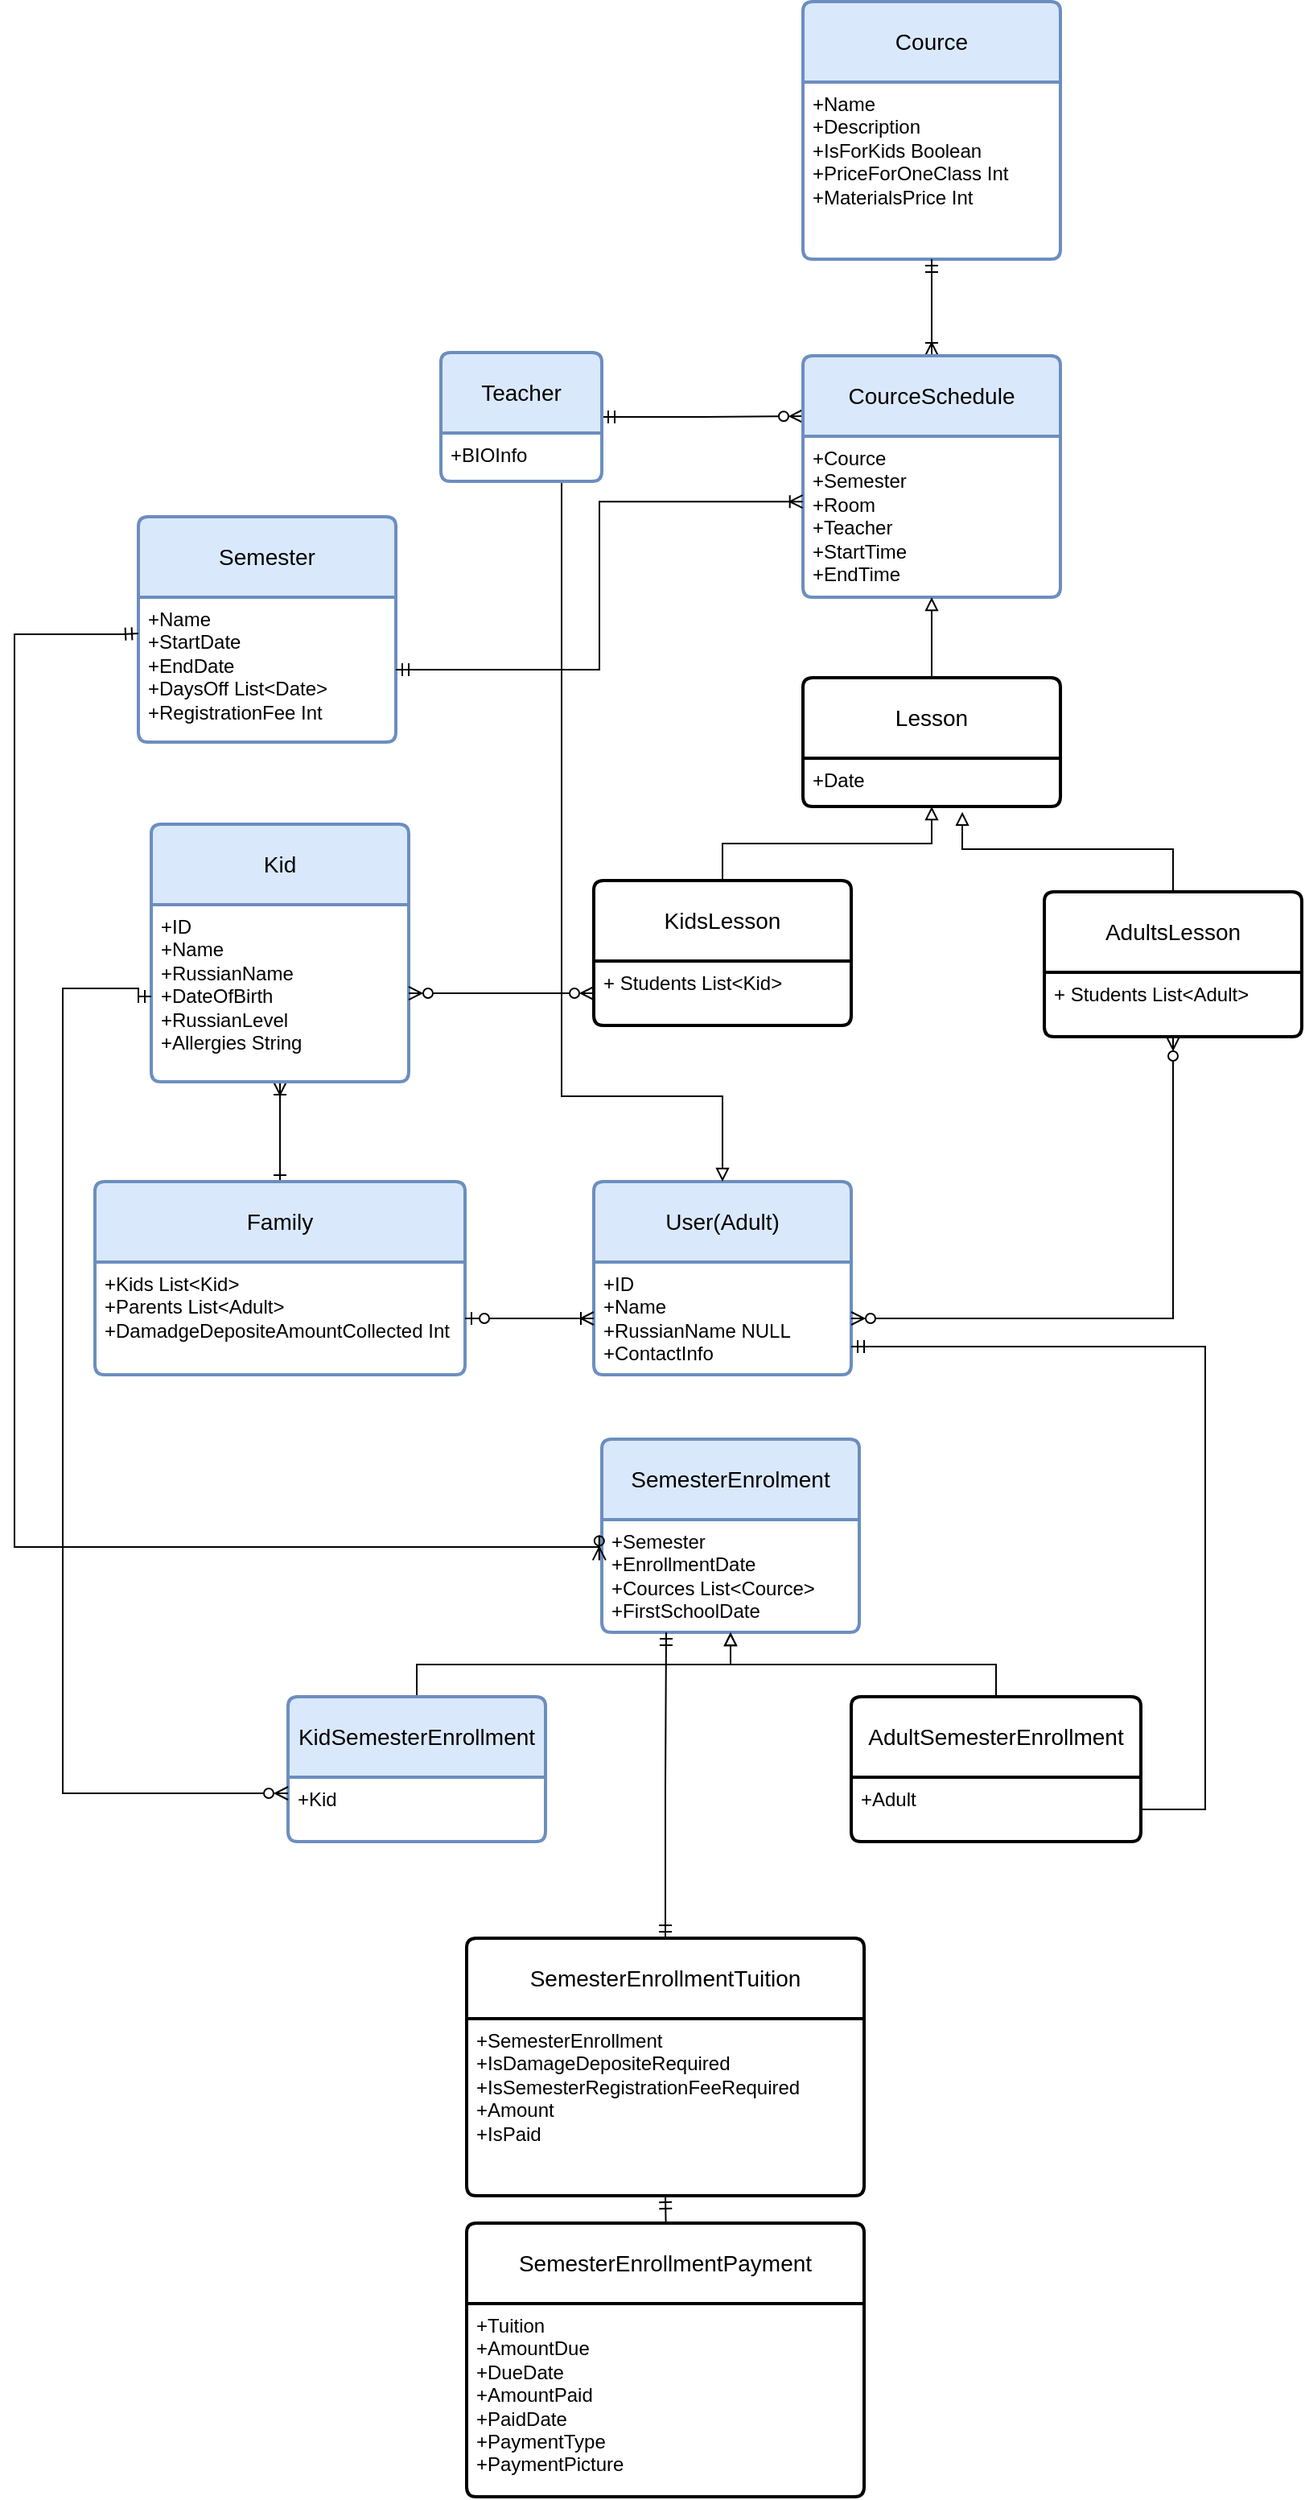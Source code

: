 <mxfile version="21.4.0" type="github">
  <diagram id="R2lEEEUBdFMjLlhIrx00" name="Page-1">
    <mxGraphModel dx="2586" dy="1429" grid="1" gridSize="10" guides="1" tooltips="1" connect="1" arrows="1" fold="1" page="1" pageScale="1" pageWidth="850" pageHeight="1100" math="0" shadow="0" extFonts="Permanent Marker^https://fonts.googleapis.com/css?family=Permanent+Marker">
      <root>
        <mxCell id="0" />
        <mxCell id="1" parent="0" />
        <mxCell id="vtOAAltAW5NXbzfte6_x-1" value="User(Adult)" style="swimlane;childLayout=stackLayout;horizontal=1;startSize=50;horizontalStack=0;rounded=1;fontSize=14;fontStyle=0;strokeWidth=2;resizeParent=0;resizeLast=1;shadow=0;dashed=0;align=center;arcSize=4;whiteSpace=wrap;html=1;fillColor=#dae8fc;strokeColor=#6c8ebf;" parent="1" vertex="1">
          <mxGeometry x="373" y="773" width="160" height="120" as="geometry" />
        </mxCell>
        <mxCell id="vtOAAltAW5NXbzfte6_x-2" value="+ID&lt;br&gt;+Name&lt;br&gt;+RussianName NULL&lt;br&gt;+ContactInfo" style="align=left;strokeColor=none;fillColor=none;spacingLeft=4;fontSize=12;verticalAlign=top;resizable=0;rotatable=0;part=1;html=1;" parent="vtOAAltAW5NXbzfte6_x-1" vertex="1">
          <mxGeometry y="50" width="160" height="70" as="geometry" />
        </mxCell>
        <mxCell id="vtOAAltAW5NXbzfte6_x-26" style="edgeStyle=orthogonalEdgeStyle;rounded=0;orthogonalLoop=1;jettySize=auto;html=1;entryX=0.5;entryY=0;entryDx=0;entryDy=0;endArrow=block;endFill=0;" parent="1" source="vtOAAltAW5NXbzfte6_x-3" target="vtOAAltAW5NXbzfte6_x-1" edge="1">
          <mxGeometry relative="1" as="geometry">
            <Array as="points">
              <mxPoint x="353" y="720" />
              <mxPoint x="453" y="720" />
            </Array>
          </mxGeometry>
        </mxCell>
        <mxCell id="vtOAAltAW5NXbzfte6_x-49" style="edgeStyle=orthogonalEdgeStyle;rounded=0;orthogonalLoop=1;jettySize=auto;html=1;entryX=0;entryY=0.25;entryDx=0;entryDy=0;endArrow=ERzeroToMany;endFill=0;startArrow=ERmandOne;startFill=0;" parent="1" source="vtOAAltAW5NXbzfte6_x-3" target="vtOAAltAW5NXbzfte6_x-18" edge="1">
          <mxGeometry relative="1" as="geometry" />
        </mxCell>
        <mxCell id="vtOAAltAW5NXbzfte6_x-3" value="Teacher" style="swimlane;childLayout=stackLayout;horizontal=1;startSize=50;horizontalStack=0;rounded=1;fontSize=14;fontStyle=0;strokeWidth=2;resizeParent=0;resizeLast=1;shadow=0;dashed=0;align=center;arcSize=4;whiteSpace=wrap;html=1;fillColor=#dae8fc;strokeColor=#6c8ebf;" parent="1" vertex="1">
          <mxGeometry x="278" y="258" width="100" height="80" as="geometry" />
        </mxCell>
        <mxCell id="vtOAAltAW5NXbzfte6_x-4" value="+BIOInfo" style="align=left;strokeColor=none;fillColor=none;spacingLeft=4;fontSize=12;verticalAlign=top;resizable=0;rotatable=0;part=1;html=1;" parent="vtOAAltAW5NXbzfte6_x-3" vertex="1">
          <mxGeometry y="50" width="100" height="30" as="geometry" />
        </mxCell>
        <mxCell id="vtOAAltAW5NXbzfte6_x-29" style="edgeStyle=orthogonalEdgeStyle;rounded=0;orthogonalLoop=1;jettySize=auto;html=1;entryX=0.5;entryY=0;entryDx=0;entryDy=0;endArrow=ERone;endFill=0;startArrow=ERoneToMany;startFill=0;" parent="1" source="vtOAAltAW5NXbzfte6_x-8" target="vtOAAltAW5NXbzfte6_x-24" edge="1">
          <mxGeometry relative="1" as="geometry" />
        </mxCell>
        <mxCell id="vtOAAltAW5NXbzfte6_x-8" value="Kid" style="swimlane;childLayout=stackLayout;horizontal=1;startSize=50;horizontalStack=0;rounded=1;fontSize=14;fontStyle=0;strokeWidth=2;resizeParent=0;resizeLast=1;shadow=0;dashed=0;align=center;arcSize=4;whiteSpace=wrap;html=1;fillColor=#dae8fc;strokeColor=#6c8ebf;" parent="1" vertex="1">
          <mxGeometry x="98" y="551" width="160" height="160" as="geometry" />
        </mxCell>
        <mxCell id="vtOAAltAW5NXbzfte6_x-9" value="+ID&lt;br&gt;+Name&lt;br&gt;+RussianName&lt;br&gt;+DateOfBirth&lt;br&gt;+RussianLevel&lt;br&gt;+Allergies String" style="align=left;strokeColor=none;fillColor=none;spacingLeft=4;fontSize=12;verticalAlign=top;resizable=0;rotatable=0;part=1;html=1;" parent="vtOAAltAW5NXbzfte6_x-8" vertex="1">
          <mxGeometry y="50" width="160" height="110" as="geometry" />
        </mxCell>
        <mxCell id="vtOAAltAW5NXbzfte6_x-14" value="Semester" style="swimlane;childLayout=stackLayout;horizontal=1;startSize=50;horizontalStack=0;rounded=1;fontSize=14;fontStyle=0;strokeWidth=2;resizeParent=0;resizeLast=1;shadow=0;dashed=0;align=center;arcSize=4;whiteSpace=wrap;html=1;fillColor=#dae8fc;strokeColor=#6c8ebf;" parent="1" vertex="1">
          <mxGeometry x="90" y="360" width="160" height="140" as="geometry" />
        </mxCell>
        <mxCell id="vtOAAltAW5NXbzfte6_x-15" value="+Name&lt;br&gt;+StartDate&lt;br&gt;+EndDate&lt;br&gt;+DaysOff List&amp;lt;Date&amp;gt;&lt;br&gt;+RegistrationFee Int" style="align=left;strokeColor=none;fillColor=none;spacingLeft=4;fontSize=12;verticalAlign=top;resizable=0;rotatable=0;part=1;html=1;" parent="vtOAAltAW5NXbzfte6_x-14" vertex="1">
          <mxGeometry y="50" width="160" height="90" as="geometry" />
        </mxCell>
        <mxCell id="vtOAAltAW5NXbzfte6_x-16" value="Cource" style="swimlane;childLayout=stackLayout;horizontal=1;startSize=50;horizontalStack=0;rounded=1;fontSize=14;fontStyle=0;strokeWidth=2;resizeParent=0;resizeLast=1;shadow=0;dashed=0;align=center;arcSize=4;whiteSpace=wrap;html=1;fillColor=#dae8fc;strokeColor=#6c8ebf;" parent="1" vertex="1">
          <mxGeometry x="503" y="40" width="160" height="160" as="geometry" />
        </mxCell>
        <mxCell id="vtOAAltAW5NXbzfte6_x-17" value="+Name&lt;br&gt;+Description&lt;br&gt;+IsForKids Boolean&lt;br&gt;+PriceForOneClass Int&lt;br&gt;+MaterialsPrice Int" style="align=left;strokeColor=none;fillColor=none;spacingLeft=4;fontSize=12;verticalAlign=top;resizable=0;rotatable=0;part=1;html=1;" parent="vtOAAltAW5NXbzfte6_x-16" vertex="1">
          <mxGeometry y="50" width="160" height="110" as="geometry" />
        </mxCell>
        <mxCell id="vtOAAltAW5NXbzfte6_x-32" style="edgeStyle=orthogonalEdgeStyle;rounded=0;orthogonalLoop=1;jettySize=auto;html=1;entryX=0.5;entryY=1;entryDx=0;entryDy=0;startArrow=ERoneToMany;startFill=0;endArrow=ERmandOne;endFill=0;" parent="1" source="vtOAAltAW5NXbzfte6_x-18" target="vtOAAltAW5NXbzfte6_x-17" edge="1">
          <mxGeometry relative="1" as="geometry" />
        </mxCell>
        <mxCell id="vtOAAltAW5NXbzfte6_x-18" value="CourceSchedule" style="swimlane;childLayout=stackLayout;horizontal=1;startSize=50;horizontalStack=0;rounded=1;fontSize=14;fontStyle=0;strokeWidth=2;resizeParent=0;resizeLast=1;shadow=0;dashed=0;align=center;arcSize=4;whiteSpace=wrap;html=1;fillColor=#dae8fc;strokeColor=#6c8ebf;" parent="1" vertex="1">
          <mxGeometry x="503" y="260" width="160" height="150" as="geometry" />
        </mxCell>
        <mxCell id="vtOAAltAW5NXbzfte6_x-19" value="+Cource&lt;br&gt;+Semester&lt;br&gt;+Room&lt;br&gt;+Teacher&lt;br&gt;+StartTime&lt;br&gt;+EndTime" style="align=left;strokeColor=none;fillColor=none;spacingLeft=4;fontSize=12;verticalAlign=top;resizable=0;rotatable=0;part=1;html=1;" parent="vtOAAltAW5NXbzfte6_x-18" vertex="1">
          <mxGeometry y="50" width="160" height="100" as="geometry" />
        </mxCell>
        <mxCell id="6zVWvUbb3OqfT_cq9SfG-3" style="edgeStyle=orthogonalEdgeStyle;rounded=0;orthogonalLoop=1;jettySize=auto;html=1;entryX=0.5;entryY=1;entryDx=0;entryDy=0;endArrow=block;endFill=0;" edge="1" parent="1" source="vtOAAltAW5NXbzfte6_x-20" target="6zVWvUbb3OqfT_cq9SfG-2">
          <mxGeometry relative="1" as="geometry" />
        </mxCell>
        <mxCell id="vtOAAltAW5NXbzfte6_x-20" value="KidsLesson" style="swimlane;childLayout=stackLayout;horizontal=1;startSize=50;horizontalStack=0;rounded=1;fontSize=14;fontStyle=0;strokeWidth=2;resizeParent=0;resizeLast=1;shadow=0;dashed=0;align=center;arcSize=4;whiteSpace=wrap;html=1;" parent="1" vertex="1">
          <mxGeometry x="373" y="586" width="160" height="90" as="geometry" />
        </mxCell>
        <mxCell id="vtOAAltAW5NXbzfte6_x-21" value="+ Students List&amp;lt;Kid&amp;gt;" style="align=left;strokeColor=none;fillColor=none;spacingLeft=4;fontSize=12;verticalAlign=top;resizable=0;rotatable=0;part=1;html=1;" parent="vtOAAltAW5NXbzfte6_x-20" vertex="1">
          <mxGeometry y="50" width="160" height="40" as="geometry" />
        </mxCell>
        <mxCell id="6zVWvUbb3OqfT_cq9SfG-4" style="edgeStyle=orthogonalEdgeStyle;rounded=0;orthogonalLoop=1;jettySize=auto;html=1;entryX=0.619;entryY=1.113;entryDx=0;entryDy=0;entryPerimeter=0;endArrow=block;endFill=0;" edge="1" parent="1" source="vtOAAltAW5NXbzfte6_x-22" target="6zVWvUbb3OqfT_cq9SfG-2">
          <mxGeometry relative="1" as="geometry" />
        </mxCell>
        <mxCell id="vtOAAltAW5NXbzfte6_x-22" value="AdultsLesson" style="swimlane;childLayout=stackLayout;horizontal=1;startSize=50;horizontalStack=0;rounded=1;fontSize=14;fontStyle=0;strokeWidth=2;resizeParent=0;resizeLast=1;shadow=0;dashed=0;align=center;arcSize=4;whiteSpace=wrap;html=1;" parent="1" vertex="1">
          <mxGeometry x="653" y="593" width="160" height="90" as="geometry" />
        </mxCell>
        <mxCell id="vtOAAltAW5NXbzfte6_x-23" value="+ Students List&amp;lt;Adult&amp;gt;" style="align=left;strokeColor=none;fillColor=none;spacingLeft=4;fontSize=12;verticalAlign=top;resizable=0;rotatable=0;part=1;html=1;" parent="vtOAAltAW5NXbzfte6_x-22" vertex="1">
          <mxGeometry y="50" width="160" height="40" as="geometry" />
        </mxCell>
        <mxCell id="vtOAAltAW5NXbzfte6_x-24" value="Family" style="swimlane;childLayout=stackLayout;horizontal=1;startSize=50;horizontalStack=0;rounded=1;fontSize=14;fontStyle=0;strokeWidth=2;resizeParent=0;resizeLast=1;shadow=0;dashed=0;align=center;arcSize=4;whiteSpace=wrap;html=1;fillColor=#dae8fc;strokeColor=#6c8ebf;" parent="1" vertex="1">
          <mxGeometry x="63" y="773" width="230" height="120" as="geometry" />
        </mxCell>
        <mxCell id="vtOAAltAW5NXbzfte6_x-25" value="+Kids List&amp;lt;Kid&amp;gt;&lt;br&gt;+Parents List&amp;lt;Adult&amp;gt;&lt;br&gt;+DamadgeDepositeAmountCollected Int" style="align=left;strokeColor=none;fillColor=none;spacingLeft=4;fontSize=12;verticalAlign=top;resizable=0;rotatable=0;part=1;html=1;" parent="vtOAAltAW5NXbzfte6_x-24" vertex="1">
          <mxGeometry y="50" width="230" height="70" as="geometry" />
        </mxCell>
        <mxCell id="vtOAAltAW5NXbzfte6_x-28" style="edgeStyle=orthogonalEdgeStyle;rounded=0;orthogonalLoop=1;jettySize=auto;html=1;entryX=1;entryY=0.5;entryDx=0;entryDy=0;endArrow=ERzeroToOne;endFill=0;startArrow=ERoneToMany;startFill=0;" parent="1" source="vtOAAltAW5NXbzfte6_x-2" target="vtOAAltAW5NXbzfte6_x-25" edge="1">
          <mxGeometry relative="1" as="geometry" />
        </mxCell>
        <mxCell id="vtOAAltAW5NXbzfte6_x-34" style="edgeStyle=orthogonalEdgeStyle;rounded=0;orthogonalLoop=1;jettySize=auto;html=1;entryX=0;entryY=0.5;entryDx=0;entryDy=0;endArrow=ERzeroToMany;endFill=0;startArrow=ERzeroToMany;startFill=0;" parent="1" source="vtOAAltAW5NXbzfte6_x-9" target="vtOAAltAW5NXbzfte6_x-21" edge="1">
          <mxGeometry relative="1" as="geometry" />
        </mxCell>
        <mxCell id="vtOAAltAW5NXbzfte6_x-35" style="edgeStyle=orthogonalEdgeStyle;rounded=0;orthogonalLoop=1;jettySize=auto;html=1;entryX=0.5;entryY=1;entryDx=0;entryDy=0;endArrow=ERzeroToMany;endFill=0;startArrow=ERzeroToMany;startFill=0;" parent="1" source="vtOAAltAW5NXbzfte6_x-2" target="vtOAAltAW5NXbzfte6_x-23" edge="1">
          <mxGeometry relative="1" as="geometry" />
        </mxCell>
        <mxCell id="vtOAAltAW5NXbzfte6_x-36" value="SemesterEnrolment" style="swimlane;childLayout=stackLayout;horizontal=1;startSize=50;horizontalStack=0;rounded=1;fontSize=14;fontStyle=0;strokeWidth=2;resizeParent=0;resizeLast=1;shadow=0;dashed=0;align=center;arcSize=4;whiteSpace=wrap;html=1;fillColor=#dae8fc;strokeColor=#6c8ebf;" parent="1" vertex="1">
          <mxGeometry x="378" y="933" width="160" height="120" as="geometry" />
        </mxCell>
        <mxCell id="vtOAAltAW5NXbzfte6_x-37" value="+Semester&lt;br&gt;+EnrollmentDate&lt;br&gt;+Cources List&amp;lt;Cource&amp;gt;&lt;br&gt;+FirstSchoolDate" style="align=left;strokeColor=none;fillColor=none;spacingLeft=4;fontSize=12;verticalAlign=top;resizable=0;rotatable=0;part=1;html=1;" parent="vtOAAltAW5NXbzfte6_x-36" vertex="1">
          <mxGeometry y="50" width="160" height="70" as="geometry" />
        </mxCell>
        <mxCell id="vtOAAltAW5NXbzfte6_x-44" style="edgeStyle=orthogonalEdgeStyle;rounded=0;orthogonalLoop=1;jettySize=auto;html=1;endArrow=block;endFill=0;" parent="1" source="vtOAAltAW5NXbzfte6_x-40" target="vtOAAltAW5NXbzfte6_x-37" edge="1">
          <mxGeometry relative="1" as="geometry">
            <Array as="points">
              <mxPoint x="263" y="1073" />
              <mxPoint x="458" y="1073" />
            </Array>
          </mxGeometry>
        </mxCell>
        <mxCell id="vtOAAltAW5NXbzfte6_x-40" value="KidSemesterEnrollment" style="swimlane;childLayout=stackLayout;horizontal=1;startSize=50;horizontalStack=0;rounded=1;fontSize=14;fontStyle=0;strokeWidth=2;resizeParent=0;resizeLast=1;shadow=0;dashed=0;align=center;arcSize=4;whiteSpace=wrap;html=1;fillColor=#dae8fc;strokeColor=#6c8ebf;" parent="1" vertex="1">
          <mxGeometry x="183" y="1093" width="160" height="90" as="geometry" />
        </mxCell>
        <mxCell id="vtOAAltAW5NXbzfte6_x-41" value="+Kid" style="align=left;strokeColor=none;fillColor=none;spacingLeft=4;fontSize=12;verticalAlign=top;resizable=0;rotatable=0;part=1;html=1;" parent="vtOAAltAW5NXbzfte6_x-40" vertex="1">
          <mxGeometry y="50" width="160" height="40" as="geometry" />
        </mxCell>
        <mxCell id="vtOAAltAW5NXbzfte6_x-45" style="edgeStyle=orthogonalEdgeStyle;rounded=0;orthogonalLoop=1;jettySize=auto;html=1;entryX=0.5;entryY=1;entryDx=0;entryDy=0;endArrow=block;endFill=0;" parent="1" source="vtOAAltAW5NXbzfte6_x-42" target="vtOAAltAW5NXbzfte6_x-37" edge="1">
          <mxGeometry relative="1" as="geometry">
            <mxPoint x="453" y="1063" as="targetPoint" />
          </mxGeometry>
        </mxCell>
        <mxCell id="vtOAAltAW5NXbzfte6_x-42" value="AdultSemesterEnrollment" style="swimlane;childLayout=stackLayout;horizontal=1;startSize=50;horizontalStack=0;rounded=1;fontSize=14;fontStyle=0;strokeWidth=2;resizeParent=0;resizeLast=1;shadow=0;dashed=0;align=center;arcSize=4;whiteSpace=wrap;html=1;" parent="1" vertex="1">
          <mxGeometry x="533" y="1093" width="180" height="90" as="geometry" />
        </mxCell>
        <mxCell id="vtOAAltAW5NXbzfte6_x-43" value="+Adult" style="align=left;strokeColor=none;fillColor=none;spacingLeft=4;fontSize=12;verticalAlign=top;resizable=0;rotatable=0;part=1;html=1;" parent="vtOAAltAW5NXbzfte6_x-42" vertex="1">
          <mxGeometry y="50" width="180" height="40" as="geometry" />
        </mxCell>
        <mxCell id="vtOAAltAW5NXbzfte6_x-46" style="edgeStyle=orthogonalEdgeStyle;rounded=0;orthogonalLoop=1;jettySize=auto;html=1;entryX=0;entryY=0.25;entryDx=0;entryDy=0;endArrow=ERzeroToMany;endFill=0;startArrow=ERmandOne;startFill=0;" parent="1" source="vtOAAltAW5NXbzfte6_x-9" target="vtOAAltAW5NXbzfte6_x-41" edge="1">
          <mxGeometry relative="1" as="geometry">
            <Array as="points">
              <mxPoint x="90" y="658" />
              <mxPoint x="90" y="653" />
              <mxPoint x="43" y="653" />
              <mxPoint x="43" y="1153" />
            </Array>
          </mxGeometry>
        </mxCell>
        <mxCell id="vtOAAltAW5NXbzfte6_x-48" style="edgeStyle=orthogonalEdgeStyle;rounded=0;orthogonalLoop=1;jettySize=auto;html=1;entryX=1;entryY=0.75;entryDx=0;entryDy=0;endArrow=ERmandOne;endFill=0;" parent="1" source="vtOAAltAW5NXbzfte6_x-43" target="vtOAAltAW5NXbzfte6_x-2" edge="1">
          <mxGeometry relative="1" as="geometry">
            <Array as="points">
              <mxPoint x="753" y="1163" />
              <mxPoint x="753" y="876" />
            </Array>
          </mxGeometry>
        </mxCell>
        <mxCell id="vtOAAltAW5NXbzfte6_x-50" style="edgeStyle=orthogonalEdgeStyle;rounded=0;orthogonalLoop=1;jettySize=auto;html=1;entryX=0;entryY=0.25;entryDx=0;entryDy=0;endArrow=ERmandOne;endFill=0;startArrow=ERzeroToMany;startFill=0;exitX=-0.01;exitY=0.36;exitDx=0;exitDy=0;exitPerimeter=0;" parent="1" source="vtOAAltAW5NXbzfte6_x-37" target="vtOAAltAW5NXbzfte6_x-15" edge="1">
          <mxGeometry relative="1" as="geometry">
            <Array as="points">
              <mxPoint x="376" y="1000" />
              <mxPoint x="13" y="1000" />
              <mxPoint x="13" y="433" />
              <mxPoint x="80" y="433" />
            </Array>
            <mxPoint x="353" y="1000" as="sourcePoint" />
          </mxGeometry>
        </mxCell>
        <mxCell id="vtOAAltAW5NXbzfte6_x-56" style="edgeStyle=orthogonalEdgeStyle;rounded=0;orthogonalLoop=1;jettySize=auto;html=1;entryX=0.25;entryY=1;entryDx=0;entryDy=0;endArrow=ERmandOne;endFill=0;startArrow=ERmandOne;startFill=0;" parent="1" source="vtOAAltAW5NXbzfte6_x-51" target="vtOAAltAW5NXbzfte6_x-37" edge="1">
          <mxGeometry relative="1" as="geometry" />
        </mxCell>
        <mxCell id="vtOAAltAW5NXbzfte6_x-51" value="SemesterEnrollmentTuition" style="swimlane;childLayout=stackLayout;horizontal=1;startSize=50;horizontalStack=0;rounded=1;fontSize=14;fontStyle=0;strokeWidth=2;resizeParent=0;resizeLast=1;shadow=0;dashed=0;align=center;arcSize=4;whiteSpace=wrap;html=1;" parent="1" vertex="1">
          <mxGeometry x="294" y="1243" width="247" height="160" as="geometry" />
        </mxCell>
        <mxCell id="vtOAAltAW5NXbzfte6_x-52" value="+SemesterEnrollment&lt;br&gt;+IsDamageDepositeRequired&lt;br&gt;+IsSemesterRegistrationFeeRequired&lt;br&gt;+Amount&lt;br&gt;+IsPaid" style="align=left;strokeColor=none;fillColor=none;spacingLeft=4;fontSize=12;verticalAlign=top;resizable=0;rotatable=0;part=1;html=1;" parent="vtOAAltAW5NXbzfte6_x-51" vertex="1">
          <mxGeometry y="50" width="247" height="110" as="geometry" />
        </mxCell>
        <mxCell id="vtOAAltAW5NXbzfte6_x-57" value="" style="edgeStyle=orthogonalEdgeStyle;rounded=0;orthogonalLoop=1;jettySize=auto;html=1;endArrow=ERmandOne;endFill=0;startArrow=ERoneToMany;startFill=0;" parent="1" target="vtOAAltAW5NXbzfte6_x-52" edge="1">
          <mxGeometry relative="1" as="geometry">
            <mxPoint x="417.5" y="1463" as="sourcePoint" />
          </mxGeometry>
        </mxCell>
        <mxCell id="vtOAAltAW5NXbzfte6_x-54" value="SemesterEnrollmentPayment" style="swimlane;childLayout=stackLayout;horizontal=1;startSize=50;horizontalStack=0;rounded=1;fontSize=14;fontStyle=0;strokeWidth=2;resizeParent=0;resizeLast=1;shadow=0;dashed=0;align=center;arcSize=4;whiteSpace=wrap;html=1;" parent="1" vertex="1">
          <mxGeometry x="294" y="1420" width="247" height="170" as="geometry" />
        </mxCell>
        <mxCell id="vtOAAltAW5NXbzfte6_x-55" value="+Tuition&lt;br&gt;+AmountDue&lt;br&gt;+DueDate&lt;br&gt;+AmountPaid&lt;br&gt;+PaidDate&lt;br&gt;+PaymentType&lt;br&gt;+PaymentPicture" style="align=left;strokeColor=none;fillColor=none;spacingLeft=4;fontSize=12;verticalAlign=top;resizable=0;rotatable=0;part=1;html=1;" parent="vtOAAltAW5NXbzfte6_x-54" vertex="1">
          <mxGeometry y="50" width="247" height="120" as="geometry" />
        </mxCell>
        <mxCell id="6zVWvUbb3OqfT_cq9SfG-5" style="edgeStyle=orthogonalEdgeStyle;rounded=0;orthogonalLoop=1;jettySize=auto;html=1;endArrow=block;endFill=0;" edge="1" parent="1" source="6zVWvUbb3OqfT_cq9SfG-1" target="vtOAAltAW5NXbzfte6_x-19">
          <mxGeometry relative="1" as="geometry" />
        </mxCell>
        <mxCell id="6zVWvUbb3OqfT_cq9SfG-1" value="Lesson" style="swimlane;childLayout=stackLayout;horizontal=1;startSize=50;horizontalStack=0;rounded=1;fontSize=14;fontStyle=0;strokeWidth=2;resizeParent=0;resizeLast=1;shadow=0;dashed=0;align=center;arcSize=4;whiteSpace=wrap;html=1;" vertex="1" parent="1">
          <mxGeometry x="503" y="460" width="160" height="80" as="geometry" />
        </mxCell>
        <mxCell id="6zVWvUbb3OqfT_cq9SfG-2" value="+Date" style="align=left;strokeColor=none;fillColor=none;spacingLeft=4;fontSize=12;verticalAlign=top;resizable=0;rotatable=0;part=1;html=1;" vertex="1" parent="6zVWvUbb3OqfT_cq9SfG-1">
          <mxGeometry y="50" width="160" height="30" as="geometry" />
        </mxCell>
        <mxCell id="6zVWvUbb3OqfT_cq9SfG-6" style="edgeStyle=orthogonalEdgeStyle;rounded=0;orthogonalLoop=1;jettySize=auto;html=1;entryX=-0.001;entryY=0.406;entryDx=0;entryDy=0;entryPerimeter=0;endArrow=ERoneToMany;endFill=0;startArrow=ERmandOne;startFill=0;" edge="1" parent="1" source="vtOAAltAW5NXbzfte6_x-15" target="vtOAAltAW5NXbzfte6_x-19">
          <mxGeometry relative="1" as="geometry" />
        </mxCell>
      </root>
    </mxGraphModel>
  </diagram>
</mxfile>
